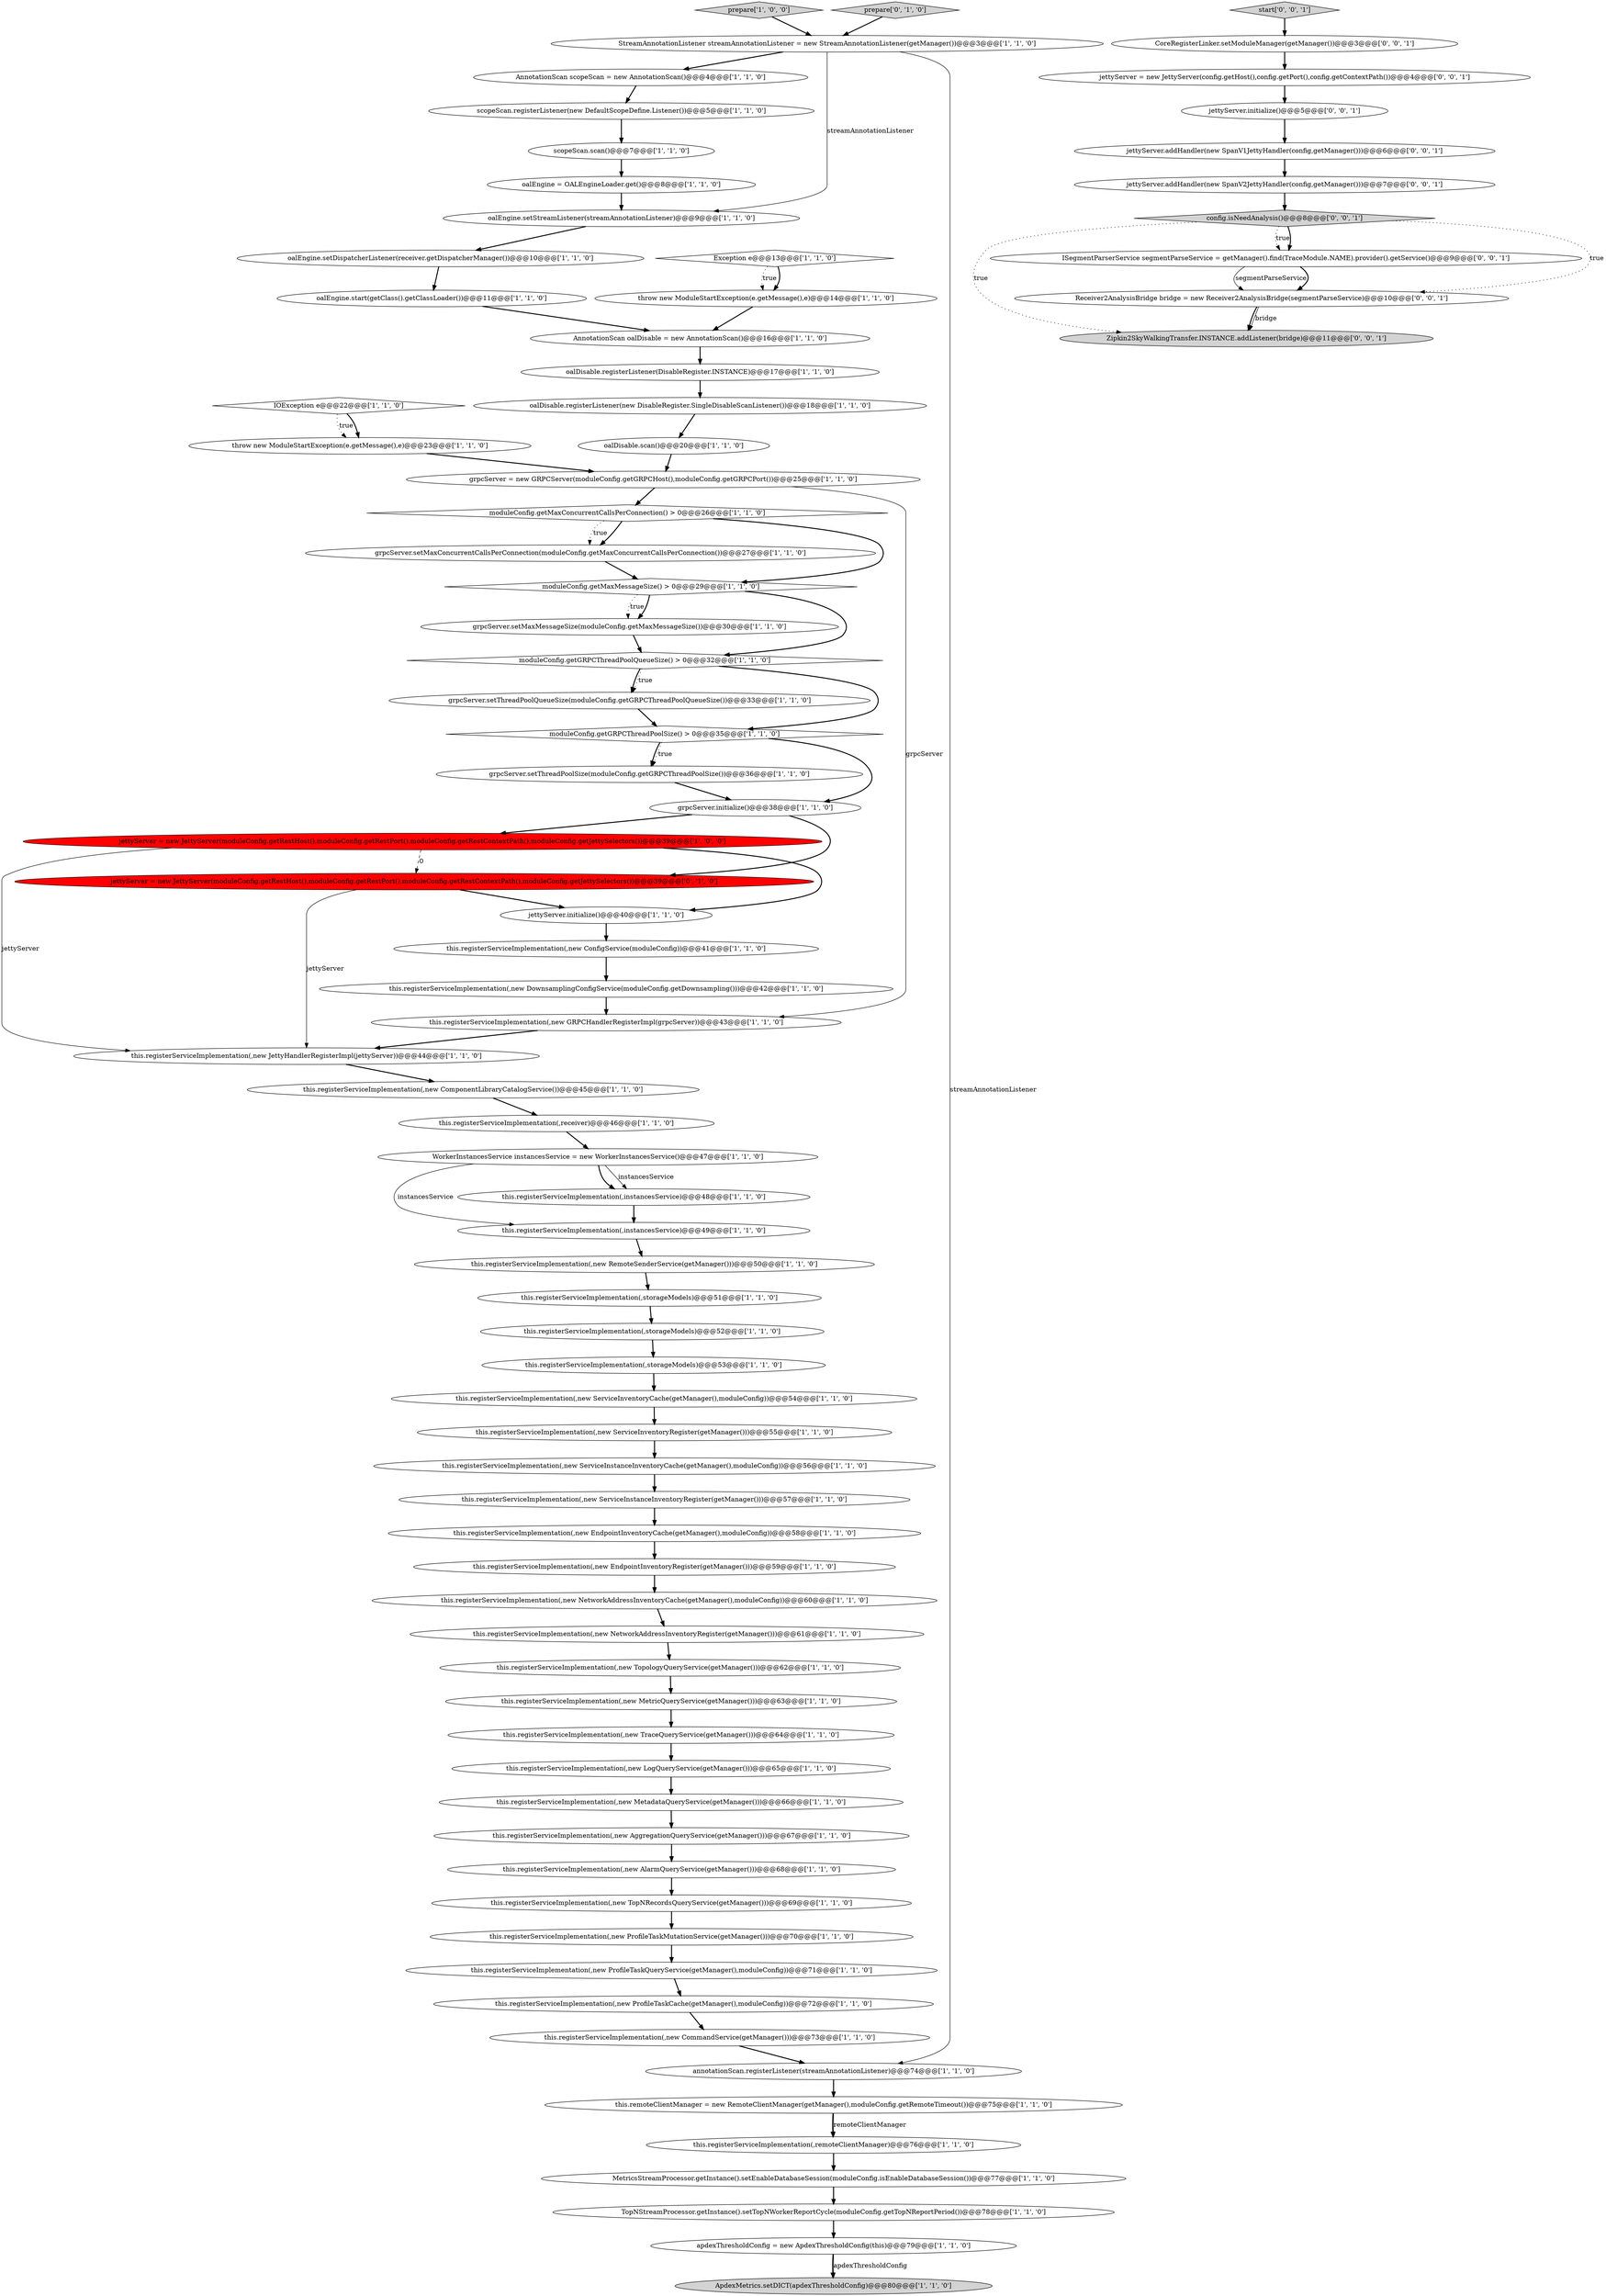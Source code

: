 digraph {
33 [style = filled, label = "moduleConfig.getMaxMessageSize() > 0@@@29@@@['1', '1', '0']", fillcolor = white, shape = diamond image = "AAA0AAABBB1BBB"];
57 [style = filled, label = "this.registerServiceImplementation(,new MetadataQueryService(getManager()))@@@66@@@['1', '1', '0']", fillcolor = white, shape = ellipse image = "AAA0AAABBB1BBB"];
9 [style = filled, label = "oalDisable.registerListener(new DisableRegister.SingleDisableScanListener())@@@18@@@['1', '1', '0']", fillcolor = white, shape = ellipse image = "AAA0AAABBB1BBB"];
17 [style = filled, label = "this.registerServiceImplementation(,new ServiceInstanceInventoryCache(getManager(),moduleConfig))@@@56@@@['1', '1', '0']", fillcolor = white, shape = ellipse image = "AAA0AAABBB1BBB"];
22 [style = filled, label = "this.registerServiceImplementation(,new DownsamplingConfigService(moduleConfig.getDownsampling()))@@@42@@@['1', '1', '0']", fillcolor = white, shape = ellipse image = "AAA0AAABBB1BBB"];
2 [style = filled, label = "this.registerServiceImplementation(,new NetworkAddressInventoryCache(getManager(),moduleConfig))@@@60@@@['1', '1', '0']", fillcolor = white, shape = ellipse image = "AAA0AAABBB1BBB"];
11 [style = filled, label = "grpcServer.setMaxConcurrentCallsPerConnection(moduleConfig.getMaxConcurrentCallsPerConnection())@@@27@@@['1', '1', '0']", fillcolor = white, shape = ellipse image = "AAA0AAABBB1BBB"];
12 [style = filled, label = "grpcServer.setMaxMessageSize(moduleConfig.getMaxMessageSize())@@@30@@@['1', '1', '0']", fillcolor = white, shape = ellipse image = "AAA0AAABBB1BBB"];
13 [style = filled, label = "prepare['1', '0', '0']", fillcolor = lightgray, shape = diamond image = "AAA0AAABBB1BBB"];
64 [style = filled, label = "throw new ModuleStartException(e.getMessage(),e)@@@14@@@['1', '1', '0']", fillcolor = white, shape = ellipse image = "AAA0AAABBB1BBB"];
73 [style = filled, label = "CoreRegisterLinker.setModuleManager(getManager())@@@3@@@['0', '0', '1']", fillcolor = white, shape = ellipse image = "AAA0AAABBB3BBB"];
56 [style = filled, label = "TopNStreamProcessor.getInstance().setTopNWorkerReportCycle(moduleConfig.getTopNReportPeriod())@@@78@@@['1', '1', '0']", fillcolor = white, shape = ellipse image = "AAA0AAABBB1BBB"];
78 [style = filled, label = "config.isNeedAnalysis()@@@8@@@['0', '0', '1']", fillcolor = lightgray, shape = diamond image = "AAA0AAABBB3BBB"];
42 [style = filled, label = "oalEngine.start(getClass().getClassLoader())@@@11@@@['1', '1', '0']", fillcolor = white, shape = ellipse image = "AAA0AAABBB1BBB"];
35 [style = filled, label = "this.registerServiceImplementation(,new ServiceInventoryRegister(getManager()))@@@55@@@['1', '1', '0']", fillcolor = white, shape = ellipse image = "AAA0AAABBB1BBB"];
0 [style = filled, label = "jettyServer = new JettyServer(moduleConfig.getRestHost(),moduleConfig.getRestPort(),moduleConfig.getRestContextPath(),moduleConfig.getJettySelectors())@@@39@@@['1', '0', '0']", fillcolor = red, shape = ellipse image = "AAA1AAABBB1BBB"];
26 [style = filled, label = "this.registerServiceImplementation(,new TopologyQueryService(getManager()))@@@62@@@['1', '1', '0']", fillcolor = white, shape = ellipse image = "AAA0AAABBB1BBB"];
69 [style = filled, label = "prepare['0', '1', '0']", fillcolor = lightgray, shape = diamond image = "AAA0AAABBB2BBB"];
70 [style = filled, label = "jettyServer = new JettyServer(moduleConfig.getRestHost(),moduleConfig.getRestPort(),moduleConfig.getRestContextPath(),moduleConfig.getJettySelectors())@@@39@@@['0', '1', '0']", fillcolor = red, shape = ellipse image = "AAA1AAABBB2BBB"];
28 [style = filled, label = "this.registerServiceImplementation(,new ComponentLibraryCatalogService())@@@45@@@['1', '1', '0']", fillcolor = white, shape = ellipse image = "AAA0AAABBB1BBB"];
63 [style = filled, label = "this.registerServiceImplementation(,new EndpointInventoryCache(getManager(),moduleConfig))@@@58@@@['1', '1', '0']", fillcolor = white, shape = ellipse image = "AAA0AAABBB1BBB"];
23 [style = filled, label = "ApdexMetrics.setDICT(apdexThresholdConfig)@@@80@@@['1', '1', '0']", fillcolor = lightgray, shape = ellipse image = "AAA0AAABBB1BBB"];
25 [style = filled, label = "this.registerServiceImplementation(,new ConfigService(moduleConfig))@@@41@@@['1', '1', '0']", fillcolor = white, shape = ellipse image = "AAA0AAABBB1BBB"];
55 [style = filled, label = "IOException e@@@22@@@['1', '1', '0']", fillcolor = white, shape = diamond image = "AAA0AAABBB1BBB"];
8 [style = filled, label = "this.registerServiceImplementation(,storageModels)@@@52@@@['1', '1', '0']", fillcolor = white, shape = ellipse image = "AAA0AAABBB1BBB"];
20 [style = filled, label = "this.registerServiceImplementation(,receiver)@@@46@@@['1', '1', '0']", fillcolor = white, shape = ellipse image = "AAA0AAABBB1BBB"];
14 [style = filled, label = "oalEngine.setStreamListener(streamAnnotationListener)@@@9@@@['1', '1', '0']", fillcolor = white, shape = ellipse image = "AAA0AAABBB1BBB"];
10 [style = filled, label = "oalDisable.scan()@@@20@@@['1', '1', '0']", fillcolor = white, shape = ellipse image = "AAA0AAABBB1BBB"];
46 [style = filled, label = "this.registerServiceImplementation(,remoteClientManager)@@@76@@@['1', '1', '0']", fillcolor = white, shape = ellipse image = "AAA0AAABBB1BBB"];
29 [style = filled, label = "this.registerServiceImplementation(,new ProfileTaskQueryService(getManager(),moduleConfig))@@@71@@@['1', '1', '0']", fillcolor = white, shape = ellipse image = "AAA0AAABBB1BBB"];
31 [style = filled, label = "jettyServer.initialize()@@@40@@@['1', '1', '0']", fillcolor = white, shape = ellipse image = "AAA0AAABBB1BBB"];
75 [style = filled, label = "start['0', '0', '1']", fillcolor = lightgray, shape = diamond image = "AAA0AAABBB3BBB"];
30 [style = filled, label = "moduleConfig.getGRPCThreadPoolSize() > 0@@@35@@@['1', '1', '0']", fillcolor = white, shape = diamond image = "AAA0AAABBB1BBB"];
37 [style = filled, label = "scopeScan.registerListener(new DefaultScopeDefine.Listener())@@@5@@@['1', '1', '0']", fillcolor = white, shape = ellipse image = "AAA0AAABBB1BBB"];
68 [style = filled, label = "oalEngine.setDispatcherListener(receiver.getDispatcherManager())@@@10@@@['1', '1', '0']", fillcolor = white, shape = ellipse image = "AAA0AAABBB1BBB"];
27 [style = filled, label = "oalDisable.registerListener(DisableRegister.INSTANCE)@@@17@@@['1', '1', '0']", fillcolor = white, shape = ellipse image = "AAA0AAABBB1BBB"];
49 [style = filled, label = "Exception e@@@13@@@['1', '1', '0']", fillcolor = white, shape = diamond image = "AAA0AAABBB1BBB"];
1 [style = filled, label = "this.registerServiceImplementation(,new ServiceInventoryCache(getManager(),moduleConfig))@@@54@@@['1', '1', '0']", fillcolor = white, shape = ellipse image = "AAA0AAABBB1BBB"];
50 [style = filled, label = "grpcServer.initialize()@@@38@@@['1', '1', '0']", fillcolor = white, shape = ellipse image = "AAA0AAABBB1BBB"];
21 [style = filled, label = "WorkerInstancesService instancesService = new WorkerInstancesService()@@@47@@@['1', '1', '0']", fillcolor = white, shape = ellipse image = "AAA0AAABBB1BBB"];
7 [style = filled, label = "this.registerServiceImplementation(,new JettyHandlerRegisterImpl(jettyServer))@@@44@@@['1', '1', '0']", fillcolor = white, shape = ellipse image = "AAA0AAABBB1BBB"];
34 [style = filled, label = "this.remoteClientManager = new RemoteClientManager(getManager(),moduleConfig.getRemoteTimeout())@@@75@@@['1', '1', '0']", fillcolor = white, shape = ellipse image = "AAA0AAABBB1BBB"];
32 [style = filled, label = "this.registerServiceImplementation(,new CommandService(getManager()))@@@73@@@['1', '1', '0']", fillcolor = white, shape = ellipse image = "AAA0AAABBB1BBB"];
5 [style = filled, label = "this.registerServiceImplementation(,instancesService)@@@48@@@['1', '1', '0']", fillcolor = white, shape = ellipse image = "AAA0AAABBB1BBB"];
53 [style = filled, label = "this.registerServiceImplementation(,new NetworkAddressInventoryRegister(getManager()))@@@61@@@['1', '1', '0']", fillcolor = white, shape = ellipse image = "AAA0AAABBB1BBB"];
72 [style = filled, label = "jettyServer.addHandler(new SpanV1JettyHandler(config,getManager()))@@@6@@@['0', '0', '1']", fillcolor = white, shape = ellipse image = "AAA0AAABBB3BBB"];
74 [style = filled, label = "Zipkin2SkyWalkingTransfer.INSTANCE.addListener(bridge)@@@11@@@['0', '0', '1']", fillcolor = lightgray, shape = ellipse image = "AAA0AAABBB3BBB"];
51 [style = filled, label = "this.registerServiceImplementation(,new AlarmQueryService(getManager()))@@@68@@@['1', '1', '0']", fillcolor = white, shape = ellipse image = "AAA0AAABBB1BBB"];
61 [style = filled, label = "throw new ModuleStartException(e.getMessage(),e)@@@23@@@['1', '1', '0']", fillcolor = white, shape = ellipse image = "AAA0AAABBB1BBB"];
6 [style = filled, label = "this.registerServiceImplementation(,new TraceQueryService(getManager()))@@@64@@@['1', '1', '0']", fillcolor = white, shape = ellipse image = "AAA0AAABBB1BBB"];
18 [style = filled, label = "scopeScan.scan()@@@7@@@['1', '1', '0']", fillcolor = white, shape = ellipse image = "AAA0AAABBB1BBB"];
71 [style = filled, label = "jettyServer = new JettyServer(config.getHost(),config.getPort(),config.getContextPath())@@@4@@@['0', '0', '1']", fillcolor = white, shape = ellipse image = "AAA0AAABBB3BBB"];
39 [style = filled, label = "AnnotationScan scopeScan = new AnnotationScan()@@@4@@@['1', '1', '0']", fillcolor = white, shape = ellipse image = "AAA0AAABBB1BBB"];
65 [style = filled, label = "annotationScan.registerListener(streamAnnotationListener)@@@74@@@['1', '1', '0']", fillcolor = white, shape = ellipse image = "AAA0AAABBB1BBB"];
67 [style = filled, label = "this.registerServiceImplementation(,new RemoteSenderService(getManager()))@@@50@@@['1', '1', '0']", fillcolor = white, shape = ellipse image = "AAA0AAABBB1BBB"];
77 [style = filled, label = "ISegmentParserService segmentParseService = getManager().find(TraceModule.NAME).provider().getService()@@@9@@@['0', '0', '1']", fillcolor = white, shape = ellipse image = "AAA0AAABBB3BBB"];
15 [style = filled, label = "grpcServer.setThreadPoolSize(moduleConfig.getGRPCThreadPoolSize())@@@36@@@['1', '1', '0']", fillcolor = white, shape = ellipse image = "AAA0AAABBB1BBB"];
41 [style = filled, label = "AnnotationScan oalDisable = new AnnotationScan()@@@16@@@['1', '1', '0']", fillcolor = white, shape = ellipse image = "AAA0AAABBB1BBB"];
76 [style = filled, label = "jettyServer.initialize()@@@5@@@['0', '0', '1']", fillcolor = white, shape = ellipse image = "AAA0AAABBB3BBB"];
19 [style = filled, label = "moduleConfig.getMaxConcurrentCallsPerConnection() > 0@@@26@@@['1', '1', '0']", fillcolor = white, shape = diamond image = "AAA0AAABBB1BBB"];
58 [style = filled, label = "grpcServer = new GRPCServer(moduleConfig.getGRPCHost(),moduleConfig.getGRPCPort())@@@25@@@['1', '1', '0']", fillcolor = white, shape = ellipse image = "AAA0AAABBB1BBB"];
44 [style = filled, label = "this.registerServiceImplementation(,new ServiceInstanceInventoryRegister(getManager()))@@@57@@@['1', '1', '0']", fillcolor = white, shape = ellipse image = "AAA0AAABBB1BBB"];
48 [style = filled, label = "this.registerServiceImplementation(,storageModels)@@@51@@@['1', '1', '0']", fillcolor = white, shape = ellipse image = "AAA0AAABBB1BBB"];
43 [style = filled, label = "StreamAnnotationListener streamAnnotationListener = new StreamAnnotationListener(getManager())@@@3@@@['1', '1', '0']", fillcolor = white, shape = ellipse image = "AAA0AAABBB1BBB"];
16 [style = filled, label = "moduleConfig.getGRPCThreadPoolQueueSize() > 0@@@32@@@['1', '1', '0']", fillcolor = white, shape = diamond image = "AAA0AAABBB1BBB"];
40 [style = filled, label = "this.registerServiceImplementation(,instancesService)@@@49@@@['1', '1', '0']", fillcolor = white, shape = ellipse image = "AAA0AAABBB1BBB"];
4 [style = filled, label = "MetricsStreamProcessor.getInstance().setEnableDatabaseSession(moduleConfig.isEnableDatabaseSession())@@@77@@@['1', '1', '0']", fillcolor = white, shape = ellipse image = "AAA0AAABBB1BBB"];
79 [style = filled, label = "Receiver2AnalysisBridge bridge = new Receiver2AnalysisBridge(segmentParseService)@@@10@@@['0', '0', '1']", fillcolor = white, shape = ellipse image = "AAA0AAABBB3BBB"];
45 [style = filled, label = "this.registerServiceImplementation(,new AggregationQueryService(getManager()))@@@67@@@['1', '1', '0']", fillcolor = white, shape = ellipse image = "AAA0AAABBB1BBB"];
52 [style = filled, label = "this.registerServiceImplementation(,storageModels)@@@53@@@['1', '1', '0']", fillcolor = white, shape = ellipse image = "AAA0AAABBB1BBB"];
38 [style = filled, label = "this.registerServiceImplementation(,new GRPCHandlerRegisterImpl(grpcServer))@@@43@@@['1', '1', '0']", fillcolor = white, shape = ellipse image = "AAA0AAABBB1BBB"];
59 [style = filled, label = "this.registerServiceImplementation(,new ProfileTaskCache(getManager(),moduleConfig))@@@72@@@['1', '1', '0']", fillcolor = white, shape = ellipse image = "AAA0AAABBB1BBB"];
36 [style = filled, label = "this.registerServiceImplementation(,new EndpointInventoryRegister(getManager()))@@@59@@@['1', '1', '0']", fillcolor = white, shape = ellipse image = "AAA0AAABBB1BBB"];
54 [style = filled, label = "oalEngine = OALEngineLoader.get()@@@8@@@['1', '1', '0']", fillcolor = white, shape = ellipse image = "AAA0AAABBB1BBB"];
60 [style = filled, label = "this.registerServiceImplementation(,new MetricQueryService(getManager()))@@@63@@@['1', '1', '0']", fillcolor = white, shape = ellipse image = "AAA0AAABBB1BBB"];
66 [style = filled, label = "this.registerServiceImplementation(,new TopNRecordsQueryService(getManager()))@@@69@@@['1', '1', '0']", fillcolor = white, shape = ellipse image = "AAA0AAABBB1BBB"];
24 [style = filled, label = "this.registerServiceImplementation(,new ProfileTaskMutationService(getManager()))@@@70@@@['1', '1', '0']", fillcolor = white, shape = ellipse image = "AAA0AAABBB1BBB"];
47 [style = filled, label = "apdexThresholdConfig = new ApdexThresholdConfig(this)@@@79@@@['1', '1', '0']", fillcolor = white, shape = ellipse image = "AAA0AAABBB1BBB"];
62 [style = filled, label = "grpcServer.setThreadPoolQueueSize(moduleConfig.getGRPCThreadPoolQueueSize())@@@33@@@['1', '1', '0']", fillcolor = white, shape = ellipse image = "AAA0AAABBB1BBB"];
3 [style = filled, label = "this.registerServiceImplementation(,new LogQueryService(getManager()))@@@65@@@['1', '1', '0']", fillcolor = white, shape = ellipse image = "AAA0AAABBB1BBB"];
80 [style = filled, label = "jettyServer.addHandler(new SpanV2JettyHandler(config,getManager()))@@@7@@@['0', '0', '1']", fillcolor = white, shape = ellipse image = "AAA0AAABBB3BBB"];
52->1 [style = bold, label=""];
6->3 [style = bold, label=""];
29->59 [style = bold, label=""];
42->41 [style = bold, label=""];
34->46 [style = bold, label=""];
25->22 [style = bold, label=""];
44->63 [style = bold, label=""];
28->20 [style = bold, label=""];
67->48 [style = bold, label=""];
27->9 [style = bold, label=""];
19->11 [style = bold, label=""];
9->10 [style = bold, label=""];
63->36 [style = bold, label=""];
56->47 [style = bold, label=""];
72->80 [style = bold, label=""];
2->53 [style = bold, label=""];
26->60 [style = bold, label=""];
34->46 [style = solid, label="remoteClientManager"];
38->7 [style = bold, label=""];
21->40 [style = solid, label="instancesService"];
19->11 [style = dotted, label="true"];
36->2 [style = bold, label=""];
60->6 [style = bold, label=""];
11->33 [style = bold, label=""];
73->71 [style = bold, label=""];
58->19 [style = bold, label=""];
70->31 [style = bold, label=""];
17->44 [style = bold, label=""];
70->7 [style = solid, label="jettyServer"];
16->62 [style = bold, label=""];
78->74 [style = dotted, label="true"];
49->64 [style = bold, label=""];
33->16 [style = bold, label=""];
62->30 [style = bold, label=""];
15->50 [style = bold, label=""];
59->32 [style = bold, label=""];
50->70 [style = bold, label=""];
80->78 [style = bold, label=""];
1->35 [style = bold, label=""];
49->64 [style = dotted, label="true"];
57->45 [style = bold, label=""];
22->38 [style = bold, label=""];
4->56 [style = bold, label=""];
66->24 [style = bold, label=""];
46->4 [style = bold, label=""];
13->43 [style = bold, label=""];
35->17 [style = bold, label=""];
64->41 [style = bold, label=""];
77->79 [style = solid, label="segmentParseService"];
0->31 [style = bold, label=""];
30->15 [style = bold, label=""];
39->37 [style = bold, label=""];
19->33 [style = bold, label=""];
69->43 [style = bold, label=""];
14->68 [style = bold, label=""];
31->25 [style = bold, label=""];
41->27 [style = bold, label=""];
45->51 [style = bold, label=""];
33->12 [style = dotted, label="true"];
55->61 [style = dotted, label="true"];
33->12 [style = bold, label=""];
43->65 [style = solid, label="streamAnnotationListener"];
8->52 [style = bold, label=""];
30->50 [style = bold, label=""];
16->62 [style = dotted, label="true"];
55->61 [style = bold, label=""];
71->76 [style = bold, label=""];
21->5 [style = bold, label=""];
7->28 [style = bold, label=""];
50->0 [style = bold, label=""];
16->30 [style = bold, label=""];
53->26 [style = bold, label=""];
75->73 [style = bold, label=""];
5->40 [style = bold, label=""];
47->23 [style = bold, label=""];
43->39 [style = bold, label=""];
54->14 [style = bold, label=""];
78->79 [style = dotted, label="true"];
78->77 [style = dotted, label="true"];
0->70 [style = dashed, label="0"];
65->34 [style = bold, label=""];
43->14 [style = solid, label="streamAnnotationListener"];
0->7 [style = solid, label="jettyServer"];
12->16 [style = bold, label=""];
24->29 [style = bold, label=""];
61->58 [style = bold, label=""];
48->8 [style = bold, label=""];
32->65 [style = bold, label=""];
40->67 [style = bold, label=""];
77->79 [style = bold, label=""];
20->21 [style = bold, label=""];
78->77 [style = bold, label=""];
68->42 [style = bold, label=""];
76->72 [style = bold, label=""];
79->74 [style = bold, label=""];
37->18 [style = bold, label=""];
79->74 [style = solid, label="bridge"];
47->23 [style = solid, label="apdexThresholdConfig"];
21->5 [style = solid, label="instancesService"];
3->57 [style = bold, label=""];
18->54 [style = bold, label=""];
30->15 [style = dotted, label="true"];
10->58 [style = bold, label=""];
58->38 [style = solid, label="grpcServer"];
51->66 [style = bold, label=""];
}
